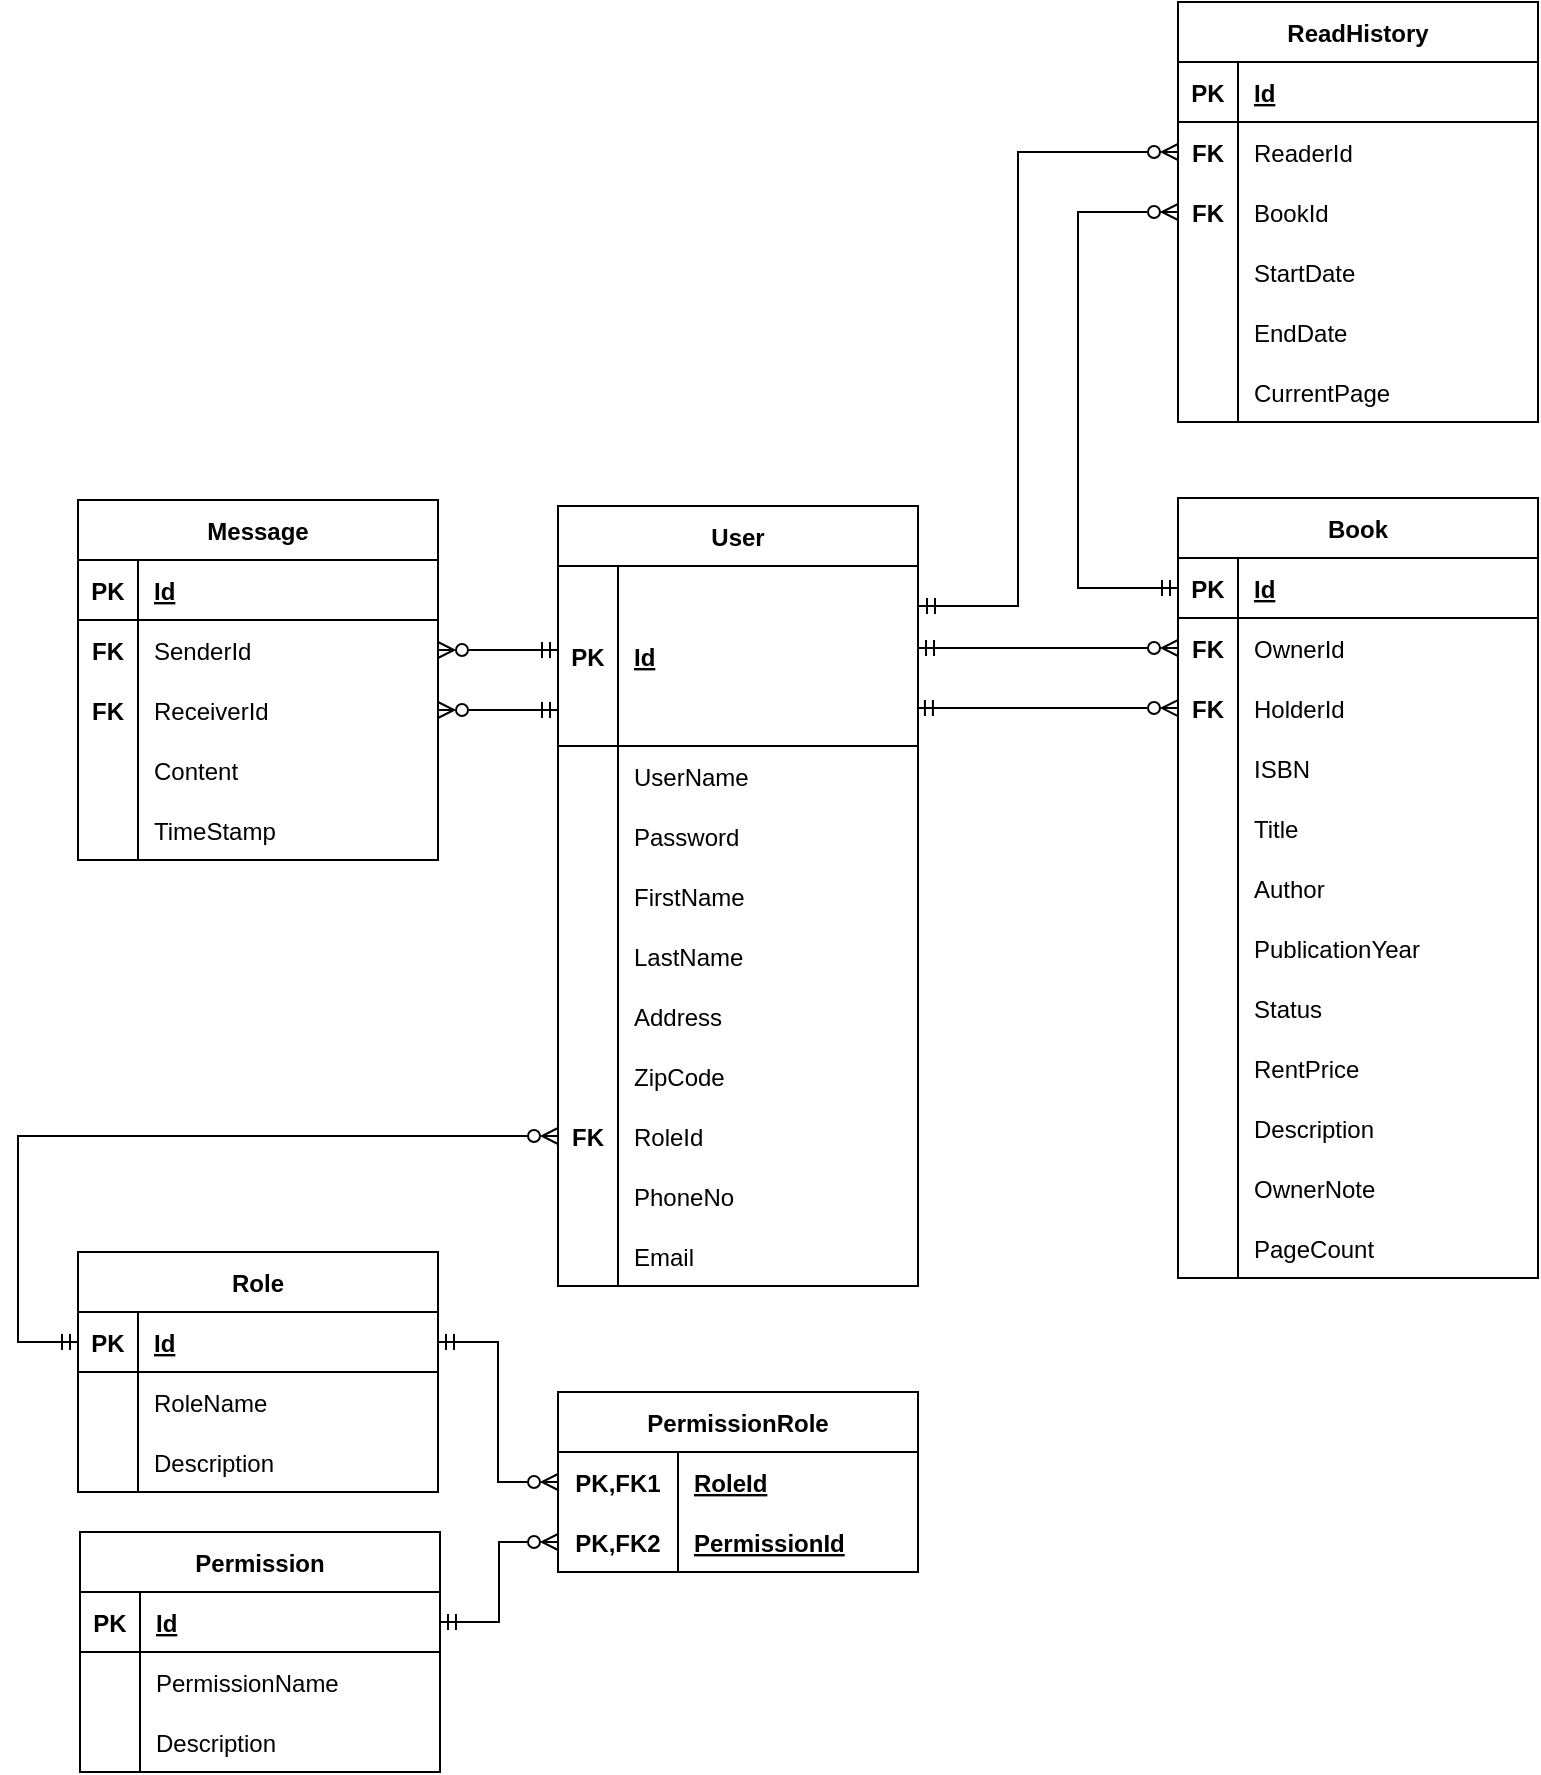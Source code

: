 <mxfile version="16.5.4" type="device"><diagram name="Page-1" id="e56a1550-8fbb-45ad-956c-1786394a9013"><mxGraphModel dx="809" dy="1785" grid="1" gridSize="10" guides="1" tooltips="1" connect="1" arrows="1" fold="1" page="1" pageScale="1" pageWidth="1100" pageHeight="850" background="none" math="0" shadow="0"><root><mxCell id="0"/><mxCell id="1" parent="0"/><mxCell id="Le4gPtf3XutuBnjQcTj6-1" value="User" style="shape=table;startSize=30;container=1;collapsible=1;childLayout=tableLayout;fixedRows=1;rowLines=0;fontStyle=1;align=center;resizeLast=1;" vertex="1" parent="1"><mxGeometry x="500" y="207" width="180" height="390" as="geometry"/></mxCell><mxCell id="Le4gPtf3XutuBnjQcTj6-2" value="" style="shape=tableRow;horizontal=0;startSize=0;swimlaneHead=0;swimlaneBody=0;fillColor=none;collapsible=0;dropTarget=0;points=[[0,0.5],[1,0.5]];portConstraint=eastwest;top=0;left=0;right=0;bottom=1;" vertex="1" parent="Le4gPtf3XutuBnjQcTj6-1"><mxGeometry y="30" width="180" height="90" as="geometry"/></mxCell><mxCell id="Le4gPtf3XutuBnjQcTj6-3" value="PK" style="shape=partialRectangle;connectable=0;fillColor=none;top=0;left=0;bottom=0;right=0;fontStyle=1;overflow=hidden;" vertex="1" parent="Le4gPtf3XutuBnjQcTj6-2"><mxGeometry width="30" height="90" as="geometry"><mxRectangle width="30" height="90" as="alternateBounds"/></mxGeometry></mxCell><mxCell id="Le4gPtf3XutuBnjQcTj6-4" value="Id" style="shape=partialRectangle;connectable=0;fillColor=none;top=0;left=0;bottom=0;right=0;align=left;spacingLeft=6;fontStyle=5;overflow=hidden;" vertex="1" parent="Le4gPtf3XutuBnjQcTj6-2"><mxGeometry x="30" width="150" height="90" as="geometry"><mxRectangle width="150" height="90" as="alternateBounds"/></mxGeometry></mxCell><mxCell id="Le4gPtf3XutuBnjQcTj6-5" value="" style="shape=tableRow;horizontal=0;startSize=0;swimlaneHead=0;swimlaneBody=0;fillColor=none;collapsible=0;dropTarget=0;points=[[0,0.5],[1,0.5]];portConstraint=eastwest;top=0;left=0;right=0;bottom=0;" vertex="1" parent="Le4gPtf3XutuBnjQcTj6-1"><mxGeometry y="120" width="180" height="30" as="geometry"/></mxCell><mxCell id="Le4gPtf3XutuBnjQcTj6-6" value="" style="shape=partialRectangle;connectable=0;fillColor=none;top=0;left=0;bottom=0;right=0;editable=1;overflow=hidden;" vertex="1" parent="Le4gPtf3XutuBnjQcTj6-5"><mxGeometry width="30" height="30" as="geometry"><mxRectangle width="30" height="30" as="alternateBounds"/></mxGeometry></mxCell><mxCell id="Le4gPtf3XutuBnjQcTj6-7" value="UserName" style="shape=partialRectangle;connectable=0;fillColor=none;top=0;left=0;bottom=0;right=0;align=left;spacingLeft=6;overflow=hidden;" vertex="1" parent="Le4gPtf3XutuBnjQcTj6-5"><mxGeometry x="30" width="150" height="30" as="geometry"><mxRectangle width="150" height="30" as="alternateBounds"/></mxGeometry></mxCell><mxCell id="Le4gPtf3XutuBnjQcTj6-184" value="" style="shape=tableRow;horizontal=0;startSize=0;swimlaneHead=0;swimlaneBody=0;fillColor=none;collapsible=0;dropTarget=0;points=[[0,0.5],[1,0.5]];portConstraint=eastwest;top=0;left=0;right=0;bottom=0;" vertex="1" parent="Le4gPtf3XutuBnjQcTj6-1"><mxGeometry y="150" width="180" height="30" as="geometry"/></mxCell><mxCell id="Le4gPtf3XutuBnjQcTj6-185" value="" style="shape=partialRectangle;connectable=0;fillColor=none;top=0;left=0;bottom=0;right=0;editable=1;overflow=hidden;" vertex="1" parent="Le4gPtf3XutuBnjQcTj6-184"><mxGeometry width="30" height="30" as="geometry"><mxRectangle width="30" height="30" as="alternateBounds"/></mxGeometry></mxCell><mxCell id="Le4gPtf3XutuBnjQcTj6-186" value="Password" style="shape=partialRectangle;connectable=0;fillColor=none;top=0;left=0;bottom=0;right=0;align=left;spacingLeft=6;overflow=hidden;" vertex="1" parent="Le4gPtf3XutuBnjQcTj6-184"><mxGeometry x="30" width="150" height="30" as="geometry"><mxRectangle width="150" height="30" as="alternateBounds"/></mxGeometry></mxCell><mxCell id="Le4gPtf3XutuBnjQcTj6-187" value="" style="shape=tableRow;horizontal=0;startSize=0;swimlaneHead=0;swimlaneBody=0;fillColor=none;collapsible=0;dropTarget=0;points=[[0,0.5],[1,0.5]];portConstraint=eastwest;top=0;left=0;right=0;bottom=0;" vertex="1" parent="Le4gPtf3XutuBnjQcTj6-1"><mxGeometry y="180" width="180" height="30" as="geometry"/></mxCell><mxCell id="Le4gPtf3XutuBnjQcTj6-188" value="" style="shape=partialRectangle;connectable=0;fillColor=none;top=0;left=0;bottom=0;right=0;editable=1;overflow=hidden;" vertex="1" parent="Le4gPtf3XutuBnjQcTj6-187"><mxGeometry width="30" height="30" as="geometry"><mxRectangle width="30" height="30" as="alternateBounds"/></mxGeometry></mxCell><mxCell id="Le4gPtf3XutuBnjQcTj6-189" value="FirstName" style="shape=partialRectangle;connectable=0;fillColor=none;top=0;left=0;bottom=0;right=0;align=left;spacingLeft=6;overflow=hidden;" vertex="1" parent="Le4gPtf3XutuBnjQcTj6-187"><mxGeometry x="30" width="150" height="30" as="geometry"><mxRectangle width="150" height="30" as="alternateBounds"/></mxGeometry></mxCell><mxCell id="Le4gPtf3XutuBnjQcTj6-8" value="" style="shape=tableRow;horizontal=0;startSize=0;swimlaneHead=0;swimlaneBody=0;fillColor=none;collapsible=0;dropTarget=0;points=[[0,0.5],[1,0.5]];portConstraint=eastwest;top=0;left=0;right=0;bottom=0;" vertex="1" parent="Le4gPtf3XutuBnjQcTj6-1"><mxGeometry y="210" width="180" height="30" as="geometry"/></mxCell><mxCell id="Le4gPtf3XutuBnjQcTj6-9" value="" style="shape=partialRectangle;connectable=0;fillColor=none;top=0;left=0;bottom=0;right=0;editable=1;overflow=hidden;" vertex="1" parent="Le4gPtf3XutuBnjQcTj6-8"><mxGeometry width="30" height="30" as="geometry"><mxRectangle width="30" height="30" as="alternateBounds"/></mxGeometry></mxCell><mxCell id="Le4gPtf3XutuBnjQcTj6-10" value="LastName" style="shape=partialRectangle;connectable=0;fillColor=none;top=0;left=0;bottom=0;right=0;align=left;spacingLeft=6;overflow=hidden;" vertex="1" parent="Le4gPtf3XutuBnjQcTj6-8"><mxGeometry x="30" width="150" height="30" as="geometry"><mxRectangle width="150" height="30" as="alternateBounds"/></mxGeometry></mxCell><mxCell id="Le4gPtf3XutuBnjQcTj6-11" value="" style="shape=tableRow;horizontal=0;startSize=0;swimlaneHead=0;swimlaneBody=0;fillColor=none;collapsible=0;dropTarget=0;points=[[0,0.5],[1,0.5]];portConstraint=eastwest;top=0;left=0;right=0;bottom=0;" vertex="1" parent="Le4gPtf3XutuBnjQcTj6-1"><mxGeometry y="240" width="180" height="30" as="geometry"/></mxCell><mxCell id="Le4gPtf3XutuBnjQcTj6-12" value="" style="shape=partialRectangle;connectable=0;fillColor=none;top=0;left=0;bottom=0;right=0;editable=1;overflow=hidden;" vertex="1" parent="Le4gPtf3XutuBnjQcTj6-11"><mxGeometry width="30" height="30" as="geometry"><mxRectangle width="30" height="30" as="alternateBounds"/></mxGeometry></mxCell><mxCell id="Le4gPtf3XutuBnjQcTj6-13" value="Address" style="shape=partialRectangle;connectable=0;fillColor=none;top=0;left=0;bottom=0;right=0;align=left;spacingLeft=6;overflow=hidden;" vertex="1" parent="Le4gPtf3XutuBnjQcTj6-11"><mxGeometry x="30" width="150" height="30" as="geometry"><mxRectangle width="150" height="30" as="alternateBounds"/></mxGeometry></mxCell><mxCell id="Le4gPtf3XutuBnjQcTj6-15" value="" style="shape=tableRow;horizontal=0;startSize=0;swimlaneHead=0;swimlaneBody=0;fillColor=none;collapsible=0;dropTarget=0;points=[[0,0.5],[1,0.5]];portConstraint=eastwest;top=0;left=0;right=0;bottom=0;" vertex="1" parent="Le4gPtf3XutuBnjQcTj6-1"><mxGeometry y="270" width="180" height="30" as="geometry"/></mxCell><mxCell id="Le4gPtf3XutuBnjQcTj6-16" value="" style="shape=partialRectangle;connectable=0;fillColor=none;top=0;left=0;bottom=0;right=0;editable=1;overflow=hidden;" vertex="1" parent="Le4gPtf3XutuBnjQcTj6-15"><mxGeometry width="30" height="30" as="geometry"><mxRectangle width="30" height="30" as="alternateBounds"/></mxGeometry></mxCell><mxCell id="Le4gPtf3XutuBnjQcTj6-17" value="ZipCode" style="shape=partialRectangle;connectable=0;fillColor=none;top=0;left=0;bottom=0;right=0;align=left;spacingLeft=6;overflow=hidden;" vertex="1" parent="Le4gPtf3XutuBnjQcTj6-15"><mxGeometry x="30" width="150" height="30" as="geometry"><mxRectangle width="150" height="30" as="alternateBounds"/></mxGeometry></mxCell><mxCell id="Le4gPtf3XutuBnjQcTj6-18" value="" style="shape=tableRow;horizontal=0;startSize=0;swimlaneHead=0;swimlaneBody=0;fillColor=none;collapsible=0;dropTarget=0;points=[[0,0.5],[1,0.5]];portConstraint=eastwest;top=0;left=0;right=0;bottom=0;" vertex="1" parent="Le4gPtf3XutuBnjQcTj6-1"><mxGeometry y="300" width="180" height="30" as="geometry"/></mxCell><mxCell id="Le4gPtf3XutuBnjQcTj6-19" value="FK" style="shape=partialRectangle;connectable=0;fillColor=none;top=0;left=0;bottom=0;right=0;editable=1;overflow=hidden;fontStyle=1" vertex="1" parent="Le4gPtf3XutuBnjQcTj6-18"><mxGeometry width="30" height="30" as="geometry"><mxRectangle width="30" height="30" as="alternateBounds"/></mxGeometry></mxCell><mxCell id="Le4gPtf3XutuBnjQcTj6-20" value="RoleId" style="shape=partialRectangle;connectable=0;fillColor=none;top=0;left=0;bottom=0;right=0;align=left;spacingLeft=6;overflow=hidden;" vertex="1" parent="Le4gPtf3XutuBnjQcTj6-18"><mxGeometry x="30" width="150" height="30" as="geometry"><mxRectangle width="150" height="30" as="alternateBounds"/></mxGeometry></mxCell><mxCell id="Le4gPtf3XutuBnjQcTj6-24" value="" style="shape=tableRow;horizontal=0;startSize=0;swimlaneHead=0;swimlaneBody=0;fillColor=none;collapsible=0;dropTarget=0;points=[[0,0.5],[1,0.5]];portConstraint=eastwest;top=0;left=0;right=0;bottom=0;" vertex="1" parent="Le4gPtf3XutuBnjQcTj6-1"><mxGeometry y="330" width="180" height="30" as="geometry"/></mxCell><mxCell id="Le4gPtf3XutuBnjQcTj6-25" value="" style="shape=partialRectangle;connectable=0;fillColor=none;top=0;left=0;bottom=0;right=0;editable=1;overflow=hidden;" vertex="1" parent="Le4gPtf3XutuBnjQcTj6-24"><mxGeometry width="30" height="30" as="geometry"><mxRectangle width="30" height="30" as="alternateBounds"/></mxGeometry></mxCell><mxCell id="Le4gPtf3XutuBnjQcTj6-26" value="PhoneNo" style="shape=partialRectangle;connectable=0;fillColor=none;top=0;left=0;bottom=0;right=0;align=left;spacingLeft=6;overflow=hidden;" vertex="1" parent="Le4gPtf3XutuBnjQcTj6-24"><mxGeometry x="30" width="150" height="30" as="geometry"><mxRectangle width="150" height="30" as="alternateBounds"/></mxGeometry></mxCell><mxCell id="Le4gPtf3XutuBnjQcTj6-27" value="" style="shape=tableRow;horizontal=0;startSize=0;swimlaneHead=0;swimlaneBody=0;fillColor=none;collapsible=0;dropTarget=0;points=[[0,0.5],[1,0.5]];portConstraint=eastwest;top=0;left=0;right=0;bottom=0;" vertex="1" parent="Le4gPtf3XutuBnjQcTj6-1"><mxGeometry y="360" width="180" height="30" as="geometry"/></mxCell><mxCell id="Le4gPtf3XutuBnjQcTj6-28" value="" style="shape=partialRectangle;connectable=0;fillColor=none;top=0;left=0;bottom=0;right=0;editable=1;overflow=hidden;" vertex="1" parent="Le4gPtf3XutuBnjQcTj6-27"><mxGeometry width="30" height="30" as="geometry"><mxRectangle width="30" height="30" as="alternateBounds"/></mxGeometry></mxCell><mxCell id="Le4gPtf3XutuBnjQcTj6-29" value="Email" style="shape=partialRectangle;connectable=0;fillColor=none;top=0;left=0;bottom=0;right=0;align=left;spacingLeft=6;overflow=hidden;" vertex="1" parent="Le4gPtf3XutuBnjQcTj6-27"><mxGeometry x="30" width="150" height="30" as="geometry"><mxRectangle width="150" height="30" as="alternateBounds"/></mxGeometry></mxCell><mxCell id="Le4gPtf3XutuBnjQcTj6-30" value="Role" style="shape=table;startSize=30;container=1;collapsible=1;childLayout=tableLayout;fixedRows=1;rowLines=0;fontStyle=1;align=center;resizeLast=1;" vertex="1" parent="1"><mxGeometry x="260" y="580" width="180" height="120" as="geometry"/></mxCell><mxCell id="Le4gPtf3XutuBnjQcTj6-31" value="" style="shape=tableRow;horizontal=0;startSize=0;swimlaneHead=0;swimlaneBody=0;fillColor=none;collapsible=0;dropTarget=0;points=[[0,0.5],[1,0.5]];portConstraint=eastwest;top=0;left=0;right=0;bottom=1;" vertex="1" parent="Le4gPtf3XutuBnjQcTj6-30"><mxGeometry y="30" width="180" height="30" as="geometry"/></mxCell><mxCell id="Le4gPtf3XutuBnjQcTj6-32" value="PK" style="shape=partialRectangle;connectable=0;fillColor=none;top=0;left=0;bottom=0;right=0;fontStyle=1;overflow=hidden;" vertex="1" parent="Le4gPtf3XutuBnjQcTj6-31"><mxGeometry width="30" height="30" as="geometry"><mxRectangle width="30" height="30" as="alternateBounds"/></mxGeometry></mxCell><mxCell id="Le4gPtf3XutuBnjQcTj6-33" value="Id" style="shape=partialRectangle;connectable=0;fillColor=none;top=0;left=0;bottom=0;right=0;align=left;spacingLeft=6;fontStyle=5;overflow=hidden;" vertex="1" parent="Le4gPtf3XutuBnjQcTj6-31"><mxGeometry x="30" width="150" height="30" as="geometry"><mxRectangle width="150" height="30" as="alternateBounds"/></mxGeometry></mxCell><mxCell id="Le4gPtf3XutuBnjQcTj6-34" value="" style="shape=tableRow;horizontal=0;startSize=0;swimlaneHead=0;swimlaneBody=0;fillColor=none;collapsible=0;dropTarget=0;points=[[0,0.5],[1,0.5]];portConstraint=eastwest;top=0;left=0;right=0;bottom=0;" vertex="1" parent="Le4gPtf3XutuBnjQcTj6-30"><mxGeometry y="60" width="180" height="30" as="geometry"/></mxCell><mxCell id="Le4gPtf3XutuBnjQcTj6-35" value="" style="shape=partialRectangle;connectable=0;fillColor=none;top=0;left=0;bottom=0;right=0;editable=1;overflow=hidden;" vertex="1" parent="Le4gPtf3XutuBnjQcTj6-34"><mxGeometry width="30" height="30" as="geometry"><mxRectangle width="30" height="30" as="alternateBounds"/></mxGeometry></mxCell><mxCell id="Le4gPtf3XutuBnjQcTj6-36" value="RoleName" style="shape=partialRectangle;connectable=0;fillColor=none;top=0;left=0;bottom=0;right=0;align=left;spacingLeft=6;overflow=hidden;" vertex="1" parent="Le4gPtf3XutuBnjQcTj6-34"><mxGeometry x="30" width="150" height="30" as="geometry"><mxRectangle width="150" height="30" as="alternateBounds"/></mxGeometry></mxCell><mxCell id="Le4gPtf3XutuBnjQcTj6-116" value="" style="shape=tableRow;horizontal=0;startSize=0;swimlaneHead=0;swimlaneBody=0;fillColor=none;collapsible=0;dropTarget=0;points=[[0,0.5],[1,0.5]];portConstraint=eastwest;top=0;left=0;right=0;bottom=0;" vertex="1" parent="Le4gPtf3XutuBnjQcTj6-30"><mxGeometry y="90" width="180" height="30" as="geometry"/></mxCell><mxCell id="Le4gPtf3XutuBnjQcTj6-117" value="" style="shape=partialRectangle;connectable=0;fillColor=none;top=0;left=0;bottom=0;right=0;editable=1;overflow=hidden;" vertex="1" parent="Le4gPtf3XutuBnjQcTj6-116"><mxGeometry width="30" height="30" as="geometry"><mxRectangle width="30" height="30" as="alternateBounds"/></mxGeometry></mxCell><mxCell id="Le4gPtf3XutuBnjQcTj6-118" value="Description" style="shape=partialRectangle;connectable=0;fillColor=none;top=0;left=0;bottom=0;right=0;align=left;spacingLeft=6;overflow=hidden;" vertex="1" parent="Le4gPtf3XutuBnjQcTj6-116"><mxGeometry x="30" width="150" height="30" as="geometry"><mxRectangle width="150" height="30" as="alternateBounds"/></mxGeometry></mxCell><mxCell id="Le4gPtf3XutuBnjQcTj6-43" value="Permission" style="shape=table;startSize=30;container=1;collapsible=1;childLayout=tableLayout;fixedRows=1;rowLines=0;fontStyle=1;align=center;resizeLast=1;" vertex="1" parent="1"><mxGeometry x="261" y="720" width="180" height="120" as="geometry"/></mxCell><mxCell id="Le4gPtf3XutuBnjQcTj6-44" value="" style="shape=tableRow;horizontal=0;startSize=0;swimlaneHead=0;swimlaneBody=0;fillColor=none;collapsible=0;dropTarget=0;points=[[0,0.5],[1,0.5]];portConstraint=eastwest;top=0;left=0;right=0;bottom=1;" vertex="1" parent="Le4gPtf3XutuBnjQcTj6-43"><mxGeometry y="30" width="180" height="30" as="geometry"/></mxCell><mxCell id="Le4gPtf3XutuBnjQcTj6-45" value="PK" style="shape=partialRectangle;connectable=0;fillColor=none;top=0;left=0;bottom=0;right=0;fontStyle=1;overflow=hidden;" vertex="1" parent="Le4gPtf3XutuBnjQcTj6-44"><mxGeometry width="30" height="30" as="geometry"><mxRectangle width="30" height="30" as="alternateBounds"/></mxGeometry></mxCell><mxCell id="Le4gPtf3XutuBnjQcTj6-46" value="Id" style="shape=partialRectangle;connectable=0;fillColor=none;top=0;left=0;bottom=0;right=0;align=left;spacingLeft=6;fontStyle=5;overflow=hidden;" vertex="1" parent="Le4gPtf3XutuBnjQcTj6-44"><mxGeometry x="30" width="150" height="30" as="geometry"><mxRectangle width="150" height="30" as="alternateBounds"/></mxGeometry></mxCell><mxCell id="Le4gPtf3XutuBnjQcTj6-47" value="" style="shape=tableRow;horizontal=0;startSize=0;swimlaneHead=0;swimlaneBody=0;fillColor=none;collapsible=0;dropTarget=0;points=[[0,0.5],[1,0.5]];portConstraint=eastwest;top=0;left=0;right=0;bottom=0;" vertex="1" parent="Le4gPtf3XutuBnjQcTj6-43"><mxGeometry y="60" width="180" height="30" as="geometry"/></mxCell><mxCell id="Le4gPtf3XutuBnjQcTj6-48" value="" style="shape=partialRectangle;connectable=0;fillColor=none;top=0;left=0;bottom=0;right=0;editable=1;overflow=hidden;" vertex="1" parent="Le4gPtf3XutuBnjQcTj6-47"><mxGeometry width="30" height="30" as="geometry"><mxRectangle width="30" height="30" as="alternateBounds"/></mxGeometry></mxCell><mxCell id="Le4gPtf3XutuBnjQcTj6-49" value="PermissionName" style="shape=partialRectangle;connectable=0;fillColor=none;top=0;left=0;bottom=0;right=0;align=left;spacingLeft=6;overflow=hidden;" vertex="1" parent="Le4gPtf3XutuBnjQcTj6-47"><mxGeometry x="30" width="150" height="30" as="geometry"><mxRectangle width="150" height="30" as="alternateBounds"/></mxGeometry></mxCell><mxCell id="Le4gPtf3XutuBnjQcTj6-50" value="" style="shape=tableRow;horizontal=0;startSize=0;swimlaneHead=0;swimlaneBody=0;fillColor=none;collapsible=0;dropTarget=0;points=[[0,0.5],[1,0.5]];portConstraint=eastwest;top=0;left=0;right=0;bottom=0;" vertex="1" parent="Le4gPtf3XutuBnjQcTj6-43"><mxGeometry y="90" width="180" height="30" as="geometry"/></mxCell><mxCell id="Le4gPtf3XutuBnjQcTj6-51" value="" style="shape=partialRectangle;connectable=0;fillColor=none;top=0;left=0;bottom=0;right=0;editable=1;overflow=hidden;" vertex="1" parent="Le4gPtf3XutuBnjQcTj6-50"><mxGeometry width="30" height="30" as="geometry"><mxRectangle width="30" height="30" as="alternateBounds"/></mxGeometry></mxCell><mxCell id="Le4gPtf3XutuBnjQcTj6-52" value="Description" style="shape=partialRectangle;connectable=0;fillColor=none;top=0;left=0;bottom=0;right=0;align=left;spacingLeft=6;overflow=hidden;" vertex="1" parent="Le4gPtf3XutuBnjQcTj6-50"><mxGeometry x="30" width="150" height="30" as="geometry"><mxRectangle width="150" height="30" as="alternateBounds"/></mxGeometry></mxCell><mxCell id="Le4gPtf3XutuBnjQcTj6-69" value="PermissionRole" style="shape=table;startSize=30;container=1;collapsible=1;childLayout=tableLayout;fixedRows=1;rowLines=0;fontStyle=1;align=center;resizeLast=1;" vertex="1" parent="1"><mxGeometry x="500" y="650" width="180" height="90" as="geometry"/></mxCell><mxCell id="Le4gPtf3XutuBnjQcTj6-70" value="" style="shape=tableRow;horizontal=0;startSize=0;swimlaneHead=0;swimlaneBody=0;fillColor=none;collapsible=0;dropTarget=0;points=[[0,0.5],[1,0.5]];portConstraint=eastwest;top=0;left=0;right=0;bottom=0;" vertex="1" parent="Le4gPtf3XutuBnjQcTj6-69"><mxGeometry y="30" width="180" height="30" as="geometry"/></mxCell><mxCell id="Le4gPtf3XutuBnjQcTj6-71" value="PK,FK1" style="shape=partialRectangle;connectable=0;fillColor=none;top=0;left=0;bottom=0;right=0;fontStyle=1;overflow=hidden;" vertex="1" parent="Le4gPtf3XutuBnjQcTj6-70"><mxGeometry width="60" height="30" as="geometry"><mxRectangle width="60" height="30" as="alternateBounds"/></mxGeometry></mxCell><mxCell id="Le4gPtf3XutuBnjQcTj6-72" value="RoleId" style="shape=partialRectangle;connectable=0;fillColor=none;top=0;left=0;bottom=0;right=0;align=left;spacingLeft=6;fontStyle=5;overflow=hidden;" vertex="1" parent="Le4gPtf3XutuBnjQcTj6-70"><mxGeometry x="60" width="120" height="30" as="geometry"><mxRectangle width="120" height="30" as="alternateBounds"/></mxGeometry></mxCell><mxCell id="Le4gPtf3XutuBnjQcTj6-73" value="" style="shape=tableRow;horizontal=0;startSize=0;swimlaneHead=0;swimlaneBody=0;fillColor=none;collapsible=0;dropTarget=0;points=[[0,0.5],[1,0.5]];portConstraint=eastwest;top=0;left=0;right=0;bottom=1;" vertex="1" parent="Le4gPtf3XutuBnjQcTj6-69"><mxGeometry y="60" width="180" height="30" as="geometry"/></mxCell><mxCell id="Le4gPtf3XutuBnjQcTj6-74" value="PK,FK2" style="shape=partialRectangle;connectable=0;fillColor=none;top=0;left=0;bottom=0;right=0;fontStyle=1;overflow=hidden;" vertex="1" parent="Le4gPtf3XutuBnjQcTj6-73"><mxGeometry width="60" height="30" as="geometry"><mxRectangle width="60" height="30" as="alternateBounds"/></mxGeometry></mxCell><mxCell id="Le4gPtf3XutuBnjQcTj6-75" value="PermissionId" style="shape=partialRectangle;connectable=0;fillColor=none;top=0;left=0;bottom=0;right=0;align=left;spacingLeft=6;fontStyle=5;overflow=hidden;" vertex="1" parent="Le4gPtf3XutuBnjQcTj6-73"><mxGeometry x="60" width="120" height="30" as="geometry"><mxRectangle width="120" height="30" as="alternateBounds"/></mxGeometry></mxCell><mxCell id="Le4gPtf3XutuBnjQcTj6-82" style="edgeStyle=orthogonalEdgeStyle;rounded=0;orthogonalLoop=1;jettySize=auto;html=1;startArrow=ERmandOne;startFill=0;endArrow=ERzeroToMany;endFill=0;" edge="1" parent="1" source="Le4gPtf3XutuBnjQcTj6-31" target="Le4gPtf3XutuBnjQcTj6-70"><mxGeometry relative="1" as="geometry"/></mxCell><mxCell id="Le4gPtf3XutuBnjQcTj6-83" style="edgeStyle=orthogonalEdgeStyle;rounded=0;orthogonalLoop=1;jettySize=auto;html=1;endArrow=ERzeroToMany;endFill=0;startArrow=ERmandOne;startFill=0;" edge="1" parent="1" source="Le4gPtf3XutuBnjQcTj6-44" target="Le4gPtf3XutuBnjQcTj6-73"><mxGeometry relative="1" as="geometry"/></mxCell><mxCell id="Le4gPtf3XutuBnjQcTj6-84" style="edgeStyle=orthogonalEdgeStyle;rounded=0;orthogonalLoop=1;jettySize=auto;html=1;endArrow=ERmandOne;endFill=0;startArrow=ERzeroToMany;startFill=0;" edge="1" parent="1" source="Le4gPtf3XutuBnjQcTj6-18" target="Le4gPtf3XutuBnjQcTj6-31"><mxGeometry relative="1" as="geometry"><mxPoint x="430" y="630" as="targetPoint"/><Array as="points"><mxPoint x="230" y="522"/><mxPoint x="230" y="625"/></Array></mxGeometry></mxCell><mxCell id="Le4gPtf3XutuBnjQcTj6-85" value="Book" style="shape=table;startSize=30;container=1;collapsible=1;childLayout=tableLayout;fixedRows=1;rowLines=0;fontStyle=1;align=center;resizeLast=1;" vertex="1" parent="1"><mxGeometry x="810" y="203" width="180" height="390" as="geometry"/></mxCell><mxCell id="Le4gPtf3XutuBnjQcTj6-86" value="" style="shape=tableRow;horizontal=0;startSize=0;swimlaneHead=0;swimlaneBody=0;fillColor=none;collapsible=0;dropTarget=0;points=[[0,0.5],[1,0.5]];portConstraint=eastwest;top=0;left=0;right=0;bottom=1;" vertex="1" parent="Le4gPtf3XutuBnjQcTj6-85"><mxGeometry y="30" width="180" height="30" as="geometry"/></mxCell><mxCell id="Le4gPtf3XutuBnjQcTj6-87" value="PK" style="shape=partialRectangle;connectable=0;fillColor=none;top=0;left=0;bottom=0;right=0;fontStyle=1;overflow=hidden;" vertex="1" parent="Le4gPtf3XutuBnjQcTj6-86"><mxGeometry width="30" height="30" as="geometry"><mxRectangle width="30" height="30" as="alternateBounds"/></mxGeometry></mxCell><mxCell id="Le4gPtf3XutuBnjQcTj6-88" value="Id" style="shape=partialRectangle;connectable=0;fillColor=none;top=0;left=0;bottom=0;right=0;align=left;spacingLeft=6;fontStyle=5;overflow=hidden;" vertex="1" parent="Le4gPtf3XutuBnjQcTj6-86"><mxGeometry x="30" width="150" height="30" as="geometry"><mxRectangle width="150" height="30" as="alternateBounds"/></mxGeometry></mxCell><mxCell id="Le4gPtf3XutuBnjQcTj6-89" value="" style="shape=tableRow;horizontal=0;startSize=0;swimlaneHead=0;swimlaneBody=0;fillColor=none;collapsible=0;dropTarget=0;points=[[0,0.5],[1,0.5]];portConstraint=eastwest;top=0;left=0;right=0;bottom=0;" vertex="1" parent="Le4gPtf3XutuBnjQcTj6-85"><mxGeometry y="60" width="180" height="30" as="geometry"/></mxCell><mxCell id="Le4gPtf3XutuBnjQcTj6-90" value="FK" style="shape=partialRectangle;connectable=0;fillColor=none;top=0;left=0;bottom=0;right=0;editable=1;overflow=hidden;fontStyle=1" vertex="1" parent="Le4gPtf3XutuBnjQcTj6-89"><mxGeometry width="30" height="30" as="geometry"><mxRectangle width="30" height="30" as="alternateBounds"/></mxGeometry></mxCell><mxCell id="Le4gPtf3XutuBnjQcTj6-91" value="OwnerId" style="shape=partialRectangle;connectable=0;fillColor=none;top=0;left=0;bottom=0;right=0;align=left;spacingLeft=6;overflow=hidden;" vertex="1" parent="Le4gPtf3XutuBnjQcTj6-89"><mxGeometry x="30" width="150" height="30" as="geometry"><mxRectangle width="150" height="30" as="alternateBounds"/></mxGeometry></mxCell><mxCell id="Le4gPtf3XutuBnjQcTj6-92" value="" style="shape=tableRow;horizontal=0;startSize=0;swimlaneHead=0;swimlaneBody=0;fillColor=none;collapsible=0;dropTarget=0;points=[[0,0.5],[1,0.5]];portConstraint=eastwest;top=0;left=0;right=0;bottom=0;" vertex="1" parent="Le4gPtf3XutuBnjQcTj6-85"><mxGeometry y="90" width="180" height="30" as="geometry"/></mxCell><mxCell id="Le4gPtf3XutuBnjQcTj6-93" value="FK" style="shape=partialRectangle;connectable=0;fillColor=none;top=0;left=0;bottom=0;right=0;editable=1;overflow=hidden;fontStyle=1" vertex="1" parent="Le4gPtf3XutuBnjQcTj6-92"><mxGeometry width="30" height="30" as="geometry"><mxRectangle width="30" height="30" as="alternateBounds"/></mxGeometry></mxCell><mxCell id="Le4gPtf3XutuBnjQcTj6-94" value="HolderId" style="shape=partialRectangle;connectable=0;fillColor=none;top=0;left=0;bottom=0;right=0;align=left;spacingLeft=6;overflow=hidden;" vertex="1" parent="Le4gPtf3XutuBnjQcTj6-92"><mxGeometry x="30" width="150" height="30" as="geometry"><mxRectangle width="150" height="30" as="alternateBounds"/></mxGeometry></mxCell><mxCell id="Le4gPtf3XutuBnjQcTj6-95" value="" style="shape=tableRow;horizontal=0;startSize=0;swimlaneHead=0;swimlaneBody=0;fillColor=none;collapsible=0;dropTarget=0;points=[[0,0.5],[1,0.5]];portConstraint=eastwest;top=0;left=0;right=0;bottom=0;" vertex="1" parent="Le4gPtf3XutuBnjQcTj6-85"><mxGeometry y="120" width="180" height="30" as="geometry"/></mxCell><mxCell id="Le4gPtf3XutuBnjQcTj6-96" value="" style="shape=partialRectangle;connectable=0;fillColor=none;top=0;left=0;bottom=0;right=0;editable=1;overflow=hidden;" vertex="1" parent="Le4gPtf3XutuBnjQcTj6-95"><mxGeometry width="30" height="30" as="geometry"><mxRectangle width="30" height="30" as="alternateBounds"/></mxGeometry></mxCell><mxCell id="Le4gPtf3XutuBnjQcTj6-97" value="ISBN" style="shape=partialRectangle;connectable=0;fillColor=none;top=0;left=0;bottom=0;right=0;align=left;spacingLeft=6;overflow=hidden;" vertex="1" parent="Le4gPtf3XutuBnjQcTj6-95"><mxGeometry x="30" width="150" height="30" as="geometry"><mxRectangle width="150" height="30" as="alternateBounds"/></mxGeometry></mxCell><mxCell id="Le4gPtf3XutuBnjQcTj6-98" value="" style="shape=tableRow;horizontal=0;startSize=0;swimlaneHead=0;swimlaneBody=0;fillColor=none;collapsible=0;dropTarget=0;points=[[0,0.5],[1,0.5]];portConstraint=eastwest;top=0;left=0;right=0;bottom=0;" vertex="1" parent="Le4gPtf3XutuBnjQcTj6-85"><mxGeometry y="150" width="180" height="30" as="geometry"/></mxCell><mxCell id="Le4gPtf3XutuBnjQcTj6-99" value="" style="shape=partialRectangle;connectable=0;fillColor=none;top=0;left=0;bottom=0;right=0;editable=1;overflow=hidden;" vertex="1" parent="Le4gPtf3XutuBnjQcTj6-98"><mxGeometry width="30" height="30" as="geometry"><mxRectangle width="30" height="30" as="alternateBounds"/></mxGeometry></mxCell><mxCell id="Le4gPtf3XutuBnjQcTj6-100" value="Title" style="shape=partialRectangle;connectable=0;fillColor=none;top=0;left=0;bottom=0;right=0;align=left;spacingLeft=6;overflow=hidden;" vertex="1" parent="Le4gPtf3XutuBnjQcTj6-98"><mxGeometry x="30" width="150" height="30" as="geometry"><mxRectangle width="150" height="30" as="alternateBounds"/></mxGeometry></mxCell><mxCell id="Le4gPtf3XutuBnjQcTj6-101" value="" style="shape=tableRow;horizontal=0;startSize=0;swimlaneHead=0;swimlaneBody=0;fillColor=none;collapsible=0;dropTarget=0;points=[[0,0.5],[1,0.5]];portConstraint=eastwest;top=0;left=0;right=0;bottom=0;" vertex="1" parent="Le4gPtf3XutuBnjQcTj6-85"><mxGeometry y="180" width="180" height="30" as="geometry"/></mxCell><mxCell id="Le4gPtf3XutuBnjQcTj6-102" value="" style="shape=partialRectangle;connectable=0;fillColor=none;top=0;left=0;bottom=0;right=0;editable=1;overflow=hidden;" vertex="1" parent="Le4gPtf3XutuBnjQcTj6-101"><mxGeometry width="30" height="30" as="geometry"><mxRectangle width="30" height="30" as="alternateBounds"/></mxGeometry></mxCell><mxCell id="Le4gPtf3XutuBnjQcTj6-103" value="Author" style="shape=partialRectangle;connectable=0;fillColor=none;top=0;left=0;bottom=0;right=0;align=left;spacingLeft=6;overflow=hidden;" vertex="1" parent="Le4gPtf3XutuBnjQcTj6-101"><mxGeometry x="30" width="150" height="30" as="geometry"><mxRectangle width="150" height="30" as="alternateBounds"/></mxGeometry></mxCell><mxCell id="Le4gPtf3XutuBnjQcTj6-104" value="" style="shape=tableRow;horizontal=0;startSize=0;swimlaneHead=0;swimlaneBody=0;fillColor=none;collapsible=0;dropTarget=0;points=[[0,0.5],[1,0.5]];portConstraint=eastwest;top=0;left=0;right=0;bottom=0;" vertex="1" parent="Le4gPtf3XutuBnjQcTj6-85"><mxGeometry y="210" width="180" height="30" as="geometry"/></mxCell><mxCell id="Le4gPtf3XutuBnjQcTj6-105" value="" style="shape=partialRectangle;connectable=0;fillColor=none;top=0;left=0;bottom=0;right=0;editable=1;overflow=hidden;" vertex="1" parent="Le4gPtf3XutuBnjQcTj6-104"><mxGeometry width="30" height="30" as="geometry"><mxRectangle width="30" height="30" as="alternateBounds"/></mxGeometry></mxCell><mxCell id="Le4gPtf3XutuBnjQcTj6-106" value="PublicationYear" style="shape=partialRectangle;connectable=0;fillColor=none;top=0;left=0;bottom=0;right=0;align=left;spacingLeft=6;overflow=hidden;" vertex="1" parent="Le4gPtf3XutuBnjQcTj6-104"><mxGeometry x="30" width="150" height="30" as="geometry"><mxRectangle width="150" height="30" as="alternateBounds"/></mxGeometry></mxCell><mxCell id="Le4gPtf3XutuBnjQcTj6-107" value="" style="shape=tableRow;horizontal=0;startSize=0;swimlaneHead=0;swimlaneBody=0;fillColor=none;collapsible=0;dropTarget=0;points=[[0,0.5],[1,0.5]];portConstraint=eastwest;top=0;left=0;right=0;bottom=0;" vertex="1" parent="Le4gPtf3XutuBnjQcTj6-85"><mxGeometry y="240" width="180" height="30" as="geometry"/></mxCell><mxCell id="Le4gPtf3XutuBnjQcTj6-108" value="" style="shape=partialRectangle;connectable=0;fillColor=none;top=0;left=0;bottom=0;right=0;editable=1;overflow=hidden;" vertex="1" parent="Le4gPtf3XutuBnjQcTj6-107"><mxGeometry width="30" height="30" as="geometry"><mxRectangle width="30" height="30" as="alternateBounds"/></mxGeometry></mxCell><mxCell id="Le4gPtf3XutuBnjQcTj6-109" value="Status" style="shape=partialRectangle;connectable=0;fillColor=none;top=0;left=0;bottom=0;right=0;align=left;spacingLeft=6;overflow=hidden;" vertex="1" parent="Le4gPtf3XutuBnjQcTj6-107"><mxGeometry x="30" width="150" height="30" as="geometry"><mxRectangle width="150" height="30" as="alternateBounds"/></mxGeometry></mxCell><mxCell id="Le4gPtf3XutuBnjQcTj6-110" value="" style="shape=tableRow;horizontal=0;startSize=0;swimlaneHead=0;swimlaneBody=0;fillColor=none;collapsible=0;dropTarget=0;points=[[0,0.5],[1,0.5]];portConstraint=eastwest;top=0;left=0;right=0;bottom=0;" vertex="1" parent="Le4gPtf3XutuBnjQcTj6-85"><mxGeometry y="270" width="180" height="30" as="geometry"/></mxCell><mxCell id="Le4gPtf3XutuBnjQcTj6-111" value="" style="shape=partialRectangle;connectable=0;fillColor=none;top=0;left=0;bottom=0;right=0;editable=1;overflow=hidden;" vertex="1" parent="Le4gPtf3XutuBnjQcTj6-110"><mxGeometry width="30" height="30" as="geometry"><mxRectangle width="30" height="30" as="alternateBounds"/></mxGeometry></mxCell><mxCell id="Le4gPtf3XutuBnjQcTj6-112" value="RentPrice" style="shape=partialRectangle;connectable=0;fillColor=none;top=0;left=0;bottom=0;right=0;align=left;spacingLeft=6;overflow=hidden;" vertex="1" parent="Le4gPtf3XutuBnjQcTj6-110"><mxGeometry x="30" width="150" height="30" as="geometry"><mxRectangle width="150" height="30" as="alternateBounds"/></mxGeometry></mxCell><mxCell id="Le4gPtf3XutuBnjQcTj6-119" value="" style="shape=tableRow;horizontal=0;startSize=0;swimlaneHead=0;swimlaneBody=0;fillColor=none;collapsible=0;dropTarget=0;points=[[0,0.5],[1,0.5]];portConstraint=eastwest;top=0;left=0;right=0;bottom=0;" vertex="1" parent="Le4gPtf3XutuBnjQcTj6-85"><mxGeometry y="300" width="180" height="30" as="geometry"/></mxCell><mxCell id="Le4gPtf3XutuBnjQcTj6-120" value="" style="shape=partialRectangle;connectable=0;fillColor=none;top=0;left=0;bottom=0;right=0;editable=1;overflow=hidden;" vertex="1" parent="Le4gPtf3XutuBnjQcTj6-119"><mxGeometry width="30" height="30" as="geometry"><mxRectangle width="30" height="30" as="alternateBounds"/></mxGeometry></mxCell><mxCell id="Le4gPtf3XutuBnjQcTj6-121" value="Description" style="shape=partialRectangle;connectable=0;fillColor=none;top=0;left=0;bottom=0;right=0;align=left;spacingLeft=6;overflow=hidden;" vertex="1" parent="Le4gPtf3XutuBnjQcTj6-119"><mxGeometry x="30" width="150" height="30" as="geometry"><mxRectangle width="150" height="30" as="alternateBounds"/></mxGeometry></mxCell><mxCell id="Le4gPtf3XutuBnjQcTj6-122" value="" style="shape=tableRow;horizontal=0;startSize=0;swimlaneHead=0;swimlaneBody=0;fillColor=none;collapsible=0;dropTarget=0;points=[[0,0.5],[1,0.5]];portConstraint=eastwest;top=0;left=0;right=0;bottom=0;" vertex="1" parent="Le4gPtf3XutuBnjQcTj6-85"><mxGeometry y="330" width="180" height="30" as="geometry"/></mxCell><mxCell id="Le4gPtf3XutuBnjQcTj6-123" value="" style="shape=partialRectangle;connectable=0;fillColor=none;top=0;left=0;bottom=0;right=0;editable=1;overflow=hidden;" vertex="1" parent="Le4gPtf3XutuBnjQcTj6-122"><mxGeometry width="30" height="30" as="geometry"><mxRectangle width="30" height="30" as="alternateBounds"/></mxGeometry></mxCell><mxCell id="Le4gPtf3XutuBnjQcTj6-124" value="OwnerNote" style="shape=partialRectangle;connectable=0;fillColor=none;top=0;left=0;bottom=0;right=0;align=left;spacingLeft=6;overflow=hidden;" vertex="1" parent="Le4gPtf3XutuBnjQcTj6-122"><mxGeometry x="30" width="150" height="30" as="geometry"><mxRectangle width="150" height="30" as="alternateBounds"/></mxGeometry></mxCell><mxCell id="Le4gPtf3XutuBnjQcTj6-170" value="" style="shape=tableRow;horizontal=0;startSize=0;swimlaneHead=0;swimlaneBody=0;fillColor=none;collapsible=0;dropTarget=0;points=[[0,0.5],[1,0.5]];portConstraint=eastwest;top=0;left=0;right=0;bottom=0;" vertex="1" parent="Le4gPtf3XutuBnjQcTj6-85"><mxGeometry y="360" width="180" height="30" as="geometry"/></mxCell><mxCell id="Le4gPtf3XutuBnjQcTj6-171" value="" style="shape=partialRectangle;connectable=0;fillColor=none;top=0;left=0;bottom=0;right=0;editable=1;overflow=hidden;" vertex="1" parent="Le4gPtf3XutuBnjQcTj6-170"><mxGeometry width="30" height="30" as="geometry"><mxRectangle width="30" height="30" as="alternateBounds"/></mxGeometry></mxCell><mxCell id="Le4gPtf3XutuBnjQcTj6-172" value="PageCount" style="shape=partialRectangle;connectable=0;fillColor=none;top=0;left=0;bottom=0;right=0;align=left;spacingLeft=6;overflow=hidden;" vertex="1" parent="Le4gPtf3XutuBnjQcTj6-170"><mxGeometry x="30" width="150" height="30" as="geometry"><mxRectangle width="150" height="30" as="alternateBounds"/></mxGeometry></mxCell><mxCell id="Le4gPtf3XutuBnjQcTj6-129" style="edgeStyle=orthogonalEdgeStyle;rounded=0;orthogonalLoop=1;jettySize=auto;html=1;startArrow=ERzeroToMany;startFill=0;endArrow=ERmandOne;endFill=0;" edge="1" parent="1" source="Le4gPtf3XutuBnjQcTj6-89" target="Le4gPtf3XutuBnjQcTj6-2"><mxGeometry relative="1" as="geometry"><Array as="points"><mxPoint x="690" y="278"/><mxPoint x="690" y="278"/></Array></mxGeometry></mxCell><mxCell id="Le4gPtf3XutuBnjQcTj6-130" style="edgeStyle=orthogonalEdgeStyle;rounded=0;orthogonalLoop=1;jettySize=auto;html=1;entryX=0.997;entryY=0.789;entryDx=0;entryDy=0;entryPerimeter=0;startArrow=ERzeroToMany;startFill=0;endArrow=ERmandOne;endFill=0;" edge="1" parent="1" source="Le4gPtf3XutuBnjQcTj6-92" target="Le4gPtf3XutuBnjQcTj6-2"><mxGeometry relative="1" as="geometry"/></mxCell><mxCell id="Le4gPtf3XutuBnjQcTj6-131" value="Message" style="shape=table;startSize=30;container=1;collapsible=1;childLayout=tableLayout;fixedRows=1;rowLines=0;fontStyle=1;align=center;resizeLast=1;" vertex="1" parent="1"><mxGeometry x="260" y="204" width="180" height="180" as="geometry"/></mxCell><mxCell id="Le4gPtf3XutuBnjQcTj6-132" value="" style="shape=tableRow;horizontal=0;startSize=0;swimlaneHead=0;swimlaneBody=0;fillColor=none;collapsible=0;dropTarget=0;points=[[0,0.5],[1,0.5]];portConstraint=eastwest;top=0;left=0;right=0;bottom=1;" vertex="1" parent="Le4gPtf3XutuBnjQcTj6-131"><mxGeometry y="30" width="180" height="30" as="geometry"/></mxCell><mxCell id="Le4gPtf3XutuBnjQcTj6-133" value="PK" style="shape=partialRectangle;connectable=0;fillColor=none;top=0;left=0;bottom=0;right=0;fontStyle=1;overflow=hidden;" vertex="1" parent="Le4gPtf3XutuBnjQcTj6-132"><mxGeometry width="30" height="30" as="geometry"><mxRectangle width="30" height="30" as="alternateBounds"/></mxGeometry></mxCell><mxCell id="Le4gPtf3XutuBnjQcTj6-134" value="Id" style="shape=partialRectangle;connectable=0;fillColor=none;top=0;left=0;bottom=0;right=0;align=left;spacingLeft=6;fontStyle=5;overflow=hidden;" vertex="1" parent="Le4gPtf3XutuBnjQcTj6-132"><mxGeometry x="30" width="150" height="30" as="geometry"><mxRectangle width="150" height="30" as="alternateBounds"/></mxGeometry></mxCell><mxCell id="Le4gPtf3XutuBnjQcTj6-135" value="" style="shape=tableRow;horizontal=0;startSize=0;swimlaneHead=0;swimlaneBody=0;fillColor=none;collapsible=0;dropTarget=0;points=[[0,0.5],[1,0.5]];portConstraint=eastwest;top=0;left=0;right=0;bottom=0;" vertex="1" parent="Le4gPtf3XutuBnjQcTj6-131"><mxGeometry y="60" width="180" height="30" as="geometry"/></mxCell><mxCell id="Le4gPtf3XutuBnjQcTj6-136" value="FK" style="shape=partialRectangle;connectable=0;fillColor=none;top=0;left=0;bottom=0;right=0;editable=1;overflow=hidden;fontStyle=1" vertex="1" parent="Le4gPtf3XutuBnjQcTj6-135"><mxGeometry width="30" height="30" as="geometry"><mxRectangle width="30" height="30" as="alternateBounds"/></mxGeometry></mxCell><mxCell id="Le4gPtf3XutuBnjQcTj6-137" value="SenderId" style="shape=partialRectangle;connectable=0;fillColor=none;top=0;left=0;bottom=0;right=0;align=left;spacingLeft=6;overflow=hidden;" vertex="1" parent="Le4gPtf3XutuBnjQcTj6-135"><mxGeometry x="30" width="150" height="30" as="geometry"><mxRectangle width="150" height="30" as="alternateBounds"/></mxGeometry></mxCell><mxCell id="Le4gPtf3XutuBnjQcTj6-138" value="" style="shape=tableRow;horizontal=0;startSize=0;swimlaneHead=0;swimlaneBody=0;fillColor=none;collapsible=0;dropTarget=0;points=[[0,0.5],[1,0.5]];portConstraint=eastwest;top=0;left=0;right=0;bottom=0;" vertex="1" parent="Le4gPtf3XutuBnjQcTj6-131"><mxGeometry y="90" width="180" height="30" as="geometry"/></mxCell><mxCell id="Le4gPtf3XutuBnjQcTj6-139" value="FK" style="shape=partialRectangle;connectable=0;fillColor=none;top=0;left=0;bottom=0;right=0;editable=1;overflow=hidden;fontStyle=1" vertex="1" parent="Le4gPtf3XutuBnjQcTj6-138"><mxGeometry width="30" height="30" as="geometry"><mxRectangle width="30" height="30" as="alternateBounds"/></mxGeometry></mxCell><mxCell id="Le4gPtf3XutuBnjQcTj6-140" value="ReceiverId" style="shape=partialRectangle;connectable=0;fillColor=none;top=0;left=0;bottom=0;right=0;align=left;spacingLeft=6;overflow=hidden;" vertex="1" parent="Le4gPtf3XutuBnjQcTj6-138"><mxGeometry x="30" width="150" height="30" as="geometry"><mxRectangle width="150" height="30" as="alternateBounds"/></mxGeometry></mxCell><mxCell id="Le4gPtf3XutuBnjQcTj6-141" value="" style="shape=tableRow;horizontal=0;startSize=0;swimlaneHead=0;swimlaneBody=0;fillColor=none;collapsible=0;dropTarget=0;points=[[0,0.5],[1,0.5]];portConstraint=eastwest;top=0;left=0;right=0;bottom=0;" vertex="1" parent="Le4gPtf3XutuBnjQcTj6-131"><mxGeometry y="120" width="180" height="30" as="geometry"/></mxCell><mxCell id="Le4gPtf3XutuBnjQcTj6-142" value="" style="shape=partialRectangle;connectable=0;fillColor=none;top=0;left=0;bottom=0;right=0;editable=1;overflow=hidden;" vertex="1" parent="Le4gPtf3XutuBnjQcTj6-141"><mxGeometry width="30" height="30" as="geometry"><mxRectangle width="30" height="30" as="alternateBounds"/></mxGeometry></mxCell><mxCell id="Le4gPtf3XutuBnjQcTj6-143" value="Content" style="shape=partialRectangle;connectable=0;fillColor=none;top=0;left=0;bottom=0;right=0;align=left;spacingLeft=6;overflow=hidden;" vertex="1" parent="Le4gPtf3XutuBnjQcTj6-141"><mxGeometry x="30" width="150" height="30" as="geometry"><mxRectangle width="150" height="30" as="alternateBounds"/></mxGeometry></mxCell><mxCell id="Le4gPtf3XutuBnjQcTj6-144" value="" style="shape=tableRow;horizontal=0;startSize=0;swimlaneHead=0;swimlaneBody=0;fillColor=none;collapsible=0;dropTarget=0;points=[[0,0.5],[1,0.5]];portConstraint=eastwest;top=0;left=0;right=0;bottom=0;" vertex="1" parent="Le4gPtf3XutuBnjQcTj6-131"><mxGeometry y="150" width="180" height="30" as="geometry"/></mxCell><mxCell id="Le4gPtf3XutuBnjQcTj6-145" value="" style="shape=partialRectangle;connectable=0;fillColor=none;top=0;left=0;bottom=0;right=0;editable=1;overflow=hidden;" vertex="1" parent="Le4gPtf3XutuBnjQcTj6-144"><mxGeometry width="30" height="30" as="geometry"><mxRectangle width="30" height="30" as="alternateBounds"/></mxGeometry></mxCell><mxCell id="Le4gPtf3XutuBnjQcTj6-146" value="TimeStamp" style="shape=partialRectangle;connectable=0;fillColor=none;top=0;left=0;bottom=0;right=0;align=left;spacingLeft=6;overflow=hidden;" vertex="1" parent="Le4gPtf3XutuBnjQcTj6-144"><mxGeometry x="30" width="150" height="30" as="geometry"><mxRectangle width="150" height="30" as="alternateBounds"/></mxGeometry></mxCell><mxCell id="Le4gPtf3XutuBnjQcTj6-151" value="ReadHistory" style="shape=table;startSize=30;container=1;collapsible=1;childLayout=tableLayout;fixedRows=1;rowLines=0;fontStyle=1;align=center;resizeLast=1;" vertex="1" parent="1"><mxGeometry x="810" y="-45" width="180" height="210" as="geometry"/></mxCell><mxCell id="Le4gPtf3XutuBnjQcTj6-152" value="" style="shape=tableRow;horizontal=0;startSize=0;swimlaneHead=0;swimlaneBody=0;fillColor=none;collapsible=0;dropTarget=0;points=[[0,0.5],[1,0.5]];portConstraint=eastwest;top=0;left=0;right=0;bottom=1;" vertex="1" parent="Le4gPtf3XutuBnjQcTj6-151"><mxGeometry y="30" width="180" height="30" as="geometry"/></mxCell><mxCell id="Le4gPtf3XutuBnjQcTj6-153" value="PK" style="shape=partialRectangle;connectable=0;fillColor=none;top=0;left=0;bottom=0;right=0;fontStyle=1;overflow=hidden;" vertex="1" parent="Le4gPtf3XutuBnjQcTj6-152"><mxGeometry width="30" height="30" as="geometry"><mxRectangle width="30" height="30" as="alternateBounds"/></mxGeometry></mxCell><mxCell id="Le4gPtf3XutuBnjQcTj6-154" value="Id" style="shape=partialRectangle;connectable=0;fillColor=none;top=0;left=0;bottom=0;right=0;align=left;spacingLeft=6;fontStyle=5;overflow=hidden;" vertex="1" parent="Le4gPtf3XutuBnjQcTj6-152"><mxGeometry x="30" width="150" height="30" as="geometry"><mxRectangle width="150" height="30" as="alternateBounds"/></mxGeometry></mxCell><mxCell id="Le4gPtf3XutuBnjQcTj6-155" value="" style="shape=tableRow;horizontal=0;startSize=0;swimlaneHead=0;swimlaneBody=0;fillColor=none;collapsible=0;dropTarget=0;points=[[0,0.5],[1,0.5]];portConstraint=eastwest;top=0;left=0;right=0;bottom=0;" vertex="1" parent="Le4gPtf3XutuBnjQcTj6-151"><mxGeometry y="60" width="180" height="30" as="geometry"/></mxCell><mxCell id="Le4gPtf3XutuBnjQcTj6-156" value="FK" style="shape=partialRectangle;connectable=0;fillColor=none;top=0;left=0;bottom=0;right=0;editable=1;overflow=hidden;fontStyle=1" vertex="1" parent="Le4gPtf3XutuBnjQcTj6-155"><mxGeometry width="30" height="30" as="geometry"><mxRectangle width="30" height="30" as="alternateBounds"/></mxGeometry></mxCell><mxCell id="Le4gPtf3XutuBnjQcTj6-157" value="ReaderId" style="shape=partialRectangle;connectable=0;fillColor=none;top=0;left=0;bottom=0;right=0;align=left;spacingLeft=6;overflow=hidden;" vertex="1" parent="Le4gPtf3XutuBnjQcTj6-155"><mxGeometry x="30" width="150" height="30" as="geometry"><mxRectangle width="150" height="30" as="alternateBounds"/></mxGeometry></mxCell><mxCell id="Le4gPtf3XutuBnjQcTj6-158" value="" style="shape=tableRow;horizontal=0;startSize=0;swimlaneHead=0;swimlaneBody=0;fillColor=none;collapsible=0;dropTarget=0;points=[[0,0.5],[1,0.5]];portConstraint=eastwest;top=0;left=0;right=0;bottom=0;" vertex="1" parent="Le4gPtf3XutuBnjQcTj6-151"><mxGeometry y="90" width="180" height="30" as="geometry"/></mxCell><mxCell id="Le4gPtf3XutuBnjQcTj6-159" value="FK" style="shape=partialRectangle;connectable=0;fillColor=none;top=0;left=0;bottom=0;right=0;editable=1;overflow=hidden;fontStyle=1" vertex="1" parent="Le4gPtf3XutuBnjQcTj6-158"><mxGeometry width="30" height="30" as="geometry"><mxRectangle width="30" height="30" as="alternateBounds"/></mxGeometry></mxCell><mxCell id="Le4gPtf3XutuBnjQcTj6-160" value="BookId" style="shape=partialRectangle;connectable=0;fillColor=none;top=0;left=0;bottom=0;right=0;align=left;spacingLeft=6;overflow=hidden;" vertex="1" parent="Le4gPtf3XutuBnjQcTj6-158"><mxGeometry x="30" width="150" height="30" as="geometry"><mxRectangle width="150" height="30" as="alternateBounds"/></mxGeometry></mxCell><mxCell id="Le4gPtf3XutuBnjQcTj6-161" value="" style="shape=tableRow;horizontal=0;startSize=0;swimlaneHead=0;swimlaneBody=0;fillColor=none;collapsible=0;dropTarget=0;points=[[0,0.5],[1,0.5]];portConstraint=eastwest;top=0;left=0;right=0;bottom=0;" vertex="1" parent="Le4gPtf3XutuBnjQcTj6-151"><mxGeometry y="120" width="180" height="30" as="geometry"/></mxCell><mxCell id="Le4gPtf3XutuBnjQcTj6-162" value="" style="shape=partialRectangle;connectable=0;fillColor=none;top=0;left=0;bottom=0;right=0;editable=1;overflow=hidden;" vertex="1" parent="Le4gPtf3XutuBnjQcTj6-161"><mxGeometry width="30" height="30" as="geometry"><mxRectangle width="30" height="30" as="alternateBounds"/></mxGeometry></mxCell><mxCell id="Le4gPtf3XutuBnjQcTj6-163" value="StartDate" style="shape=partialRectangle;connectable=0;fillColor=none;top=0;left=0;bottom=0;right=0;align=left;spacingLeft=6;overflow=hidden;" vertex="1" parent="Le4gPtf3XutuBnjQcTj6-161"><mxGeometry x="30" width="150" height="30" as="geometry"><mxRectangle width="150" height="30" as="alternateBounds"/></mxGeometry></mxCell><mxCell id="Le4gPtf3XutuBnjQcTj6-190" value="" style="shape=tableRow;horizontal=0;startSize=0;swimlaneHead=0;swimlaneBody=0;fillColor=none;collapsible=0;dropTarget=0;points=[[0,0.5],[1,0.5]];portConstraint=eastwest;top=0;left=0;right=0;bottom=0;" vertex="1" parent="Le4gPtf3XutuBnjQcTj6-151"><mxGeometry y="150" width="180" height="30" as="geometry"/></mxCell><mxCell id="Le4gPtf3XutuBnjQcTj6-191" value="" style="shape=partialRectangle;connectable=0;fillColor=none;top=0;left=0;bottom=0;right=0;editable=1;overflow=hidden;" vertex="1" parent="Le4gPtf3XutuBnjQcTj6-190"><mxGeometry width="30" height="30" as="geometry"><mxRectangle width="30" height="30" as="alternateBounds"/></mxGeometry></mxCell><mxCell id="Le4gPtf3XutuBnjQcTj6-192" value="EndDate" style="shape=partialRectangle;connectable=0;fillColor=none;top=0;left=0;bottom=0;right=0;align=left;spacingLeft=6;overflow=hidden;" vertex="1" parent="Le4gPtf3XutuBnjQcTj6-190"><mxGeometry x="30" width="150" height="30" as="geometry"><mxRectangle width="150" height="30" as="alternateBounds"/></mxGeometry></mxCell><mxCell id="Le4gPtf3XutuBnjQcTj6-167" value="" style="shape=tableRow;horizontal=0;startSize=0;swimlaneHead=0;swimlaneBody=0;fillColor=none;collapsible=0;dropTarget=0;points=[[0,0.5],[1,0.5]];portConstraint=eastwest;top=0;left=0;right=0;bottom=0;" vertex="1" parent="Le4gPtf3XutuBnjQcTj6-151"><mxGeometry y="180" width="180" height="30" as="geometry"/></mxCell><mxCell id="Le4gPtf3XutuBnjQcTj6-168" value="" style="shape=partialRectangle;connectable=0;fillColor=none;top=0;left=0;bottom=0;right=0;editable=1;overflow=hidden;" vertex="1" parent="Le4gPtf3XutuBnjQcTj6-167"><mxGeometry width="30" height="30" as="geometry"><mxRectangle width="30" height="30" as="alternateBounds"/></mxGeometry></mxCell><mxCell id="Le4gPtf3XutuBnjQcTj6-169" value="CurrentPage" style="shape=partialRectangle;connectable=0;fillColor=none;top=0;left=0;bottom=0;right=0;align=left;spacingLeft=6;overflow=hidden;" vertex="1" parent="Le4gPtf3XutuBnjQcTj6-167"><mxGeometry x="30" width="150" height="30" as="geometry"><mxRectangle width="150" height="30" as="alternateBounds"/></mxGeometry></mxCell><mxCell id="Le4gPtf3XutuBnjQcTj6-173" style="edgeStyle=orthogonalEdgeStyle;rounded=0;orthogonalLoop=1;jettySize=auto;html=1;startArrow=ERzeroToMany;startFill=0;endArrow=ERmandOne;endFill=0;" edge="1" parent="1" source="Le4gPtf3XutuBnjQcTj6-158" target="Le4gPtf3XutuBnjQcTj6-86"><mxGeometry relative="1" as="geometry"><Array as="points"><mxPoint x="760" y="60"/><mxPoint x="760" y="248"/></Array></mxGeometry></mxCell><mxCell id="Le4gPtf3XutuBnjQcTj6-175" style="edgeStyle=orthogonalEdgeStyle;rounded=0;orthogonalLoop=1;jettySize=auto;html=1;startArrow=ERzeroToMany;startFill=0;endArrow=ERmandOne;endFill=0;" edge="1" parent="1" source="Le4gPtf3XutuBnjQcTj6-135" target="Le4gPtf3XutuBnjQcTj6-2"><mxGeometry relative="1" as="geometry"><Array as="points"><mxPoint x="540" y="282"/><mxPoint x="540" y="282"/></Array></mxGeometry></mxCell><mxCell id="Le4gPtf3XutuBnjQcTj6-176" style="edgeStyle=orthogonalEdgeStyle;rounded=0;orthogonalLoop=1;jettySize=auto;html=1;startArrow=ERzeroToMany;startFill=0;endArrow=ERmandOne;endFill=0;" edge="1" parent="1" source="Le4gPtf3XutuBnjQcTj6-138" target="Le4gPtf3XutuBnjQcTj6-2"><mxGeometry relative="1" as="geometry"><Array as="points"><mxPoint x="490" y="309"/><mxPoint x="490" y="309"/></Array></mxGeometry></mxCell><mxCell id="Le4gPtf3XutuBnjQcTj6-177" style="edgeStyle=orthogonalEdgeStyle;rounded=0;orthogonalLoop=1;jettySize=auto;html=1;startArrow=ERzeroToMany;startFill=0;endArrow=ERmandOne;endFill=0;entryX=1.003;entryY=0.217;entryDx=0;entryDy=0;entryPerimeter=0;" edge="1" parent="1" source="Le4gPtf3XutuBnjQcTj6-155" target="Le4gPtf3XutuBnjQcTj6-2"><mxGeometry relative="1" as="geometry"><mxPoint x="900.037" as="sourcePoint"/><mxPoint x="680" y="205" as="targetPoint"/><Array as="points"><mxPoint x="730" y="30"/><mxPoint x="730" y="257"/><mxPoint x="680" y="257"/></Array></mxGeometry></mxCell></root></mxGraphModel></diagram></mxfile>